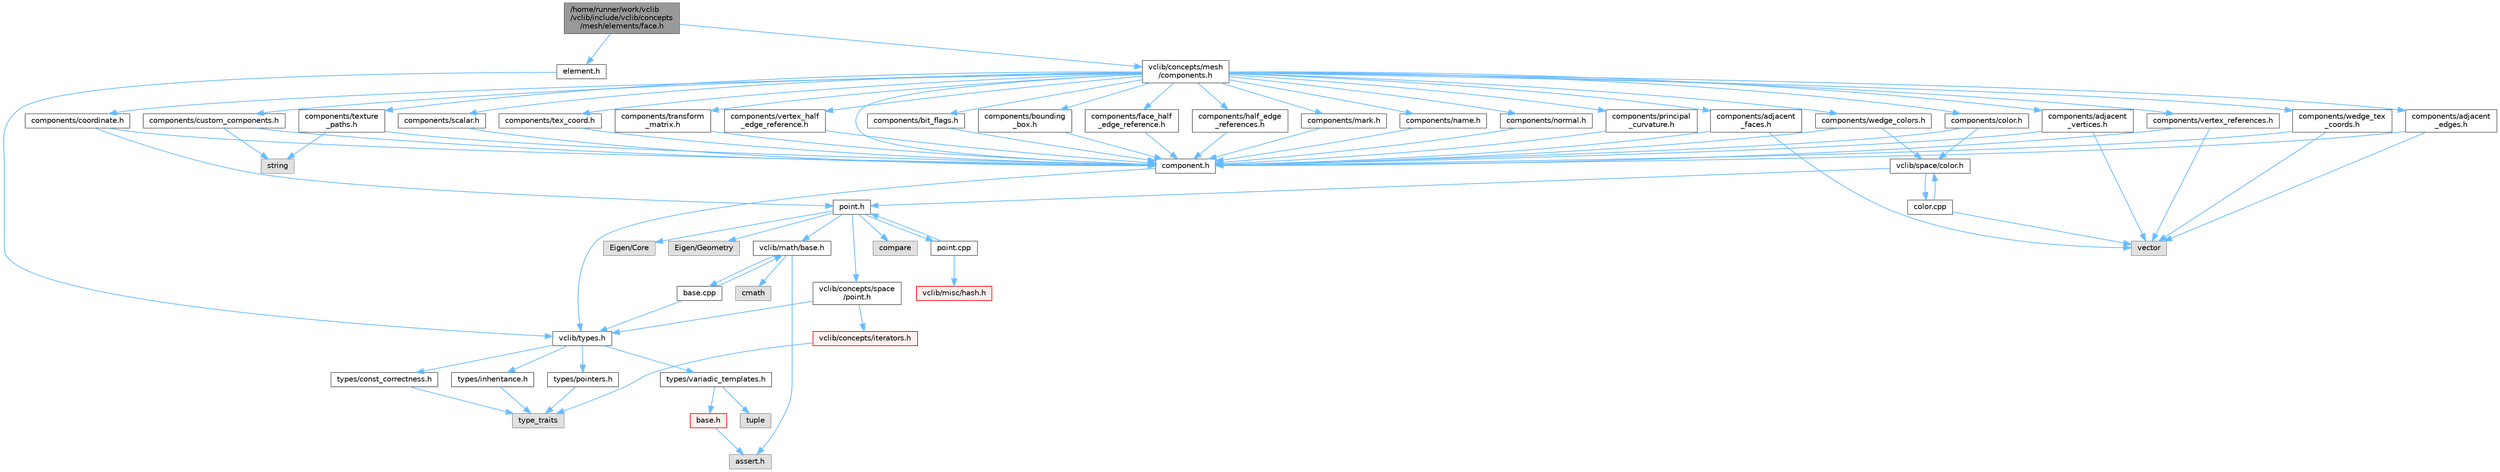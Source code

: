 digraph "/home/runner/work/vclib/vclib/include/vclib/concepts/mesh/elements/face.h"
{
 // LATEX_PDF_SIZE
  bgcolor="transparent";
  edge [fontname=Helvetica,fontsize=10,labelfontname=Helvetica,labelfontsize=10];
  node [fontname=Helvetica,fontsize=10,shape=box,height=0.2,width=0.4];
  Node1 [label="/home/runner/work/vclib\l/vclib/include/vclib/concepts\l/mesh/elements/face.h",height=0.2,width=0.4,color="gray40", fillcolor="grey60", style="filled", fontcolor="black",tooltip=" "];
  Node1 -> Node2 [color="steelblue1",style="solid"];
  Node2 [label="vclib/concepts/mesh\l/components.h",height=0.2,width=0.4,color="grey40", fillcolor="white", style="filled",URL="$concepts_2mesh_2components_8h.html",tooltip=" "];
  Node2 -> Node3 [color="steelblue1",style="solid"];
  Node3 [label="components/adjacent\l_edges.h",height=0.2,width=0.4,color="grey40", fillcolor="white", style="filled",URL="$concepts_2mesh_2components_2adjacent__edges_8h.html",tooltip=" "];
  Node3 -> Node4 [color="steelblue1",style="solid"];
  Node4 [label="vector",height=0.2,width=0.4,color="grey60", fillcolor="#E0E0E0", style="filled",tooltip=" "];
  Node3 -> Node5 [color="steelblue1",style="solid"];
  Node5 [label="component.h",height=0.2,width=0.4,color="grey40", fillcolor="white", style="filled",URL="$component_8h.html",tooltip=" "];
  Node5 -> Node6 [color="steelblue1",style="solid"];
  Node6 [label="vclib/types.h",height=0.2,width=0.4,color="grey40", fillcolor="white", style="filled",URL="$types_8h.html",tooltip=" "];
  Node6 -> Node7 [color="steelblue1",style="solid"];
  Node7 [label="types/const_correctness.h",height=0.2,width=0.4,color="grey40", fillcolor="white", style="filled",URL="$types_2const__correctness_8h.html",tooltip=" "];
  Node7 -> Node8 [color="steelblue1",style="solid"];
  Node8 [label="type_traits",height=0.2,width=0.4,color="grey60", fillcolor="#E0E0E0", style="filled",tooltip=" "];
  Node6 -> Node9 [color="steelblue1",style="solid"];
  Node9 [label="types/inheritance.h",height=0.2,width=0.4,color="grey40", fillcolor="white", style="filled",URL="$inheritance_8h.html",tooltip=" "];
  Node9 -> Node8 [color="steelblue1",style="solid"];
  Node6 -> Node10 [color="steelblue1",style="solid"];
  Node10 [label="types/pointers.h",height=0.2,width=0.4,color="grey40", fillcolor="white", style="filled",URL="$types_2pointers_8h.html",tooltip=" "];
  Node10 -> Node8 [color="steelblue1",style="solid"];
  Node6 -> Node11 [color="steelblue1",style="solid"];
  Node11 [label="types/variadic_templates.h",height=0.2,width=0.4,color="grey40", fillcolor="white", style="filled",URL="$variadic__templates_8h.html",tooltip=" "];
  Node11 -> Node12 [color="steelblue1",style="solid"];
  Node12 [label="base.h",height=0.2,width=0.4,color="red", fillcolor="#FFF0F0", style="filled",URL="$types_2base_8h.html",tooltip=" "];
  Node12 -> Node13 [color="steelblue1",style="solid"];
  Node13 [label="assert.h",height=0.2,width=0.4,color="grey60", fillcolor="#E0E0E0", style="filled",tooltip=" "];
  Node11 -> Node16 [color="steelblue1",style="solid"];
  Node16 [label="tuple",height=0.2,width=0.4,color="grey60", fillcolor="#E0E0E0", style="filled",tooltip=" "];
  Node2 -> Node17 [color="steelblue1",style="solid"];
  Node17 [label="components/adjacent\l_faces.h",height=0.2,width=0.4,color="grey40", fillcolor="white", style="filled",URL="$concepts_2mesh_2components_2adjacent__faces_8h.html",tooltip=" "];
  Node17 -> Node4 [color="steelblue1",style="solid"];
  Node17 -> Node5 [color="steelblue1",style="solid"];
  Node2 -> Node18 [color="steelblue1",style="solid"];
  Node18 [label="components/adjacent\l_vertices.h",height=0.2,width=0.4,color="grey40", fillcolor="white", style="filled",URL="$concepts_2mesh_2components_2adjacent__vertices_8h.html",tooltip=" "];
  Node18 -> Node4 [color="steelblue1",style="solid"];
  Node18 -> Node5 [color="steelblue1",style="solid"];
  Node2 -> Node19 [color="steelblue1",style="solid"];
  Node19 [label="components/bit_flags.h",height=0.2,width=0.4,color="grey40", fillcolor="white", style="filled",URL="$concepts_2mesh_2components_2bit__flags_8h.html",tooltip=" "];
  Node19 -> Node5 [color="steelblue1",style="solid"];
  Node2 -> Node20 [color="steelblue1",style="solid"];
  Node20 [label="components/bounding\l_box.h",height=0.2,width=0.4,color="grey40", fillcolor="white", style="filled",URL="$concepts_2mesh_2components_2bounding__box_8h.html",tooltip=" "];
  Node20 -> Node5 [color="steelblue1",style="solid"];
  Node2 -> Node21 [color="steelblue1",style="solid"];
  Node21 [label="components/color.h",height=0.2,width=0.4,color="grey40", fillcolor="white", style="filled",URL="$concepts_2mesh_2components_2color_8h.html",tooltip=" "];
  Node21 -> Node22 [color="steelblue1",style="solid"];
  Node22 [label="vclib/space/color.h",height=0.2,width=0.4,color="grey40", fillcolor="white", style="filled",URL="$space_2color_8h.html",tooltip=" "];
  Node22 -> Node23 [color="steelblue1",style="solid"];
  Node23 [label="point.h",height=0.2,width=0.4,color="grey40", fillcolor="white", style="filled",URL="$space_2point_8h.html",tooltip=" "];
  Node23 -> Node24 [color="steelblue1",style="solid"];
  Node24 [label="compare",height=0.2,width=0.4,color="grey60", fillcolor="#E0E0E0", style="filled",tooltip=" "];
  Node23 -> Node25 [color="steelblue1",style="solid"];
  Node25 [label="Eigen/Core",height=0.2,width=0.4,color="grey60", fillcolor="#E0E0E0", style="filled",tooltip=" "];
  Node23 -> Node26 [color="steelblue1",style="solid"];
  Node26 [label="Eigen/Geometry",height=0.2,width=0.4,color="grey60", fillcolor="#E0E0E0", style="filled",tooltip=" "];
  Node23 -> Node27 [color="steelblue1",style="solid"];
  Node27 [label="vclib/concepts/space\l/point.h",height=0.2,width=0.4,color="grey40", fillcolor="white", style="filled",URL="$concepts_2space_2point_8h.html",tooltip=" "];
  Node27 -> Node28 [color="steelblue1",style="solid"];
  Node28 [label="vclib/concepts/iterators.h",height=0.2,width=0.4,color="red", fillcolor="#FFF0F0", style="filled",URL="$concepts_2iterators_8h.html",tooltip=" "];
  Node28 -> Node8 [color="steelblue1",style="solid"];
  Node27 -> Node6 [color="steelblue1",style="solid"];
  Node23 -> Node30 [color="steelblue1",style="solid"];
  Node30 [label="vclib/math/base.h",height=0.2,width=0.4,color="grey40", fillcolor="white", style="filled",URL="$math_2base_8h.html",tooltip=" "];
  Node30 -> Node31 [color="steelblue1",style="solid"];
  Node31 [label="cmath",height=0.2,width=0.4,color="grey60", fillcolor="#E0E0E0", style="filled",tooltip=" "];
  Node30 -> Node13 [color="steelblue1",style="solid"];
  Node30 -> Node32 [color="steelblue1",style="solid"];
  Node32 [label="base.cpp",height=0.2,width=0.4,color="grey40", fillcolor="white", style="filled",URL="$base_8cpp.html",tooltip=" "];
  Node32 -> Node30 [color="steelblue1",style="solid"];
  Node32 -> Node6 [color="steelblue1",style="solid"];
  Node23 -> Node33 [color="steelblue1",style="solid"];
  Node33 [label="point.cpp",height=0.2,width=0.4,color="grey40", fillcolor="white", style="filled",URL="$point_8cpp.html",tooltip=" "];
  Node33 -> Node23 [color="steelblue1",style="solid"];
  Node33 -> Node34 [color="steelblue1",style="solid"];
  Node34 [label="vclib/misc/hash.h",height=0.2,width=0.4,color="red", fillcolor="#FFF0F0", style="filled",URL="$hash_8h.html",tooltip=" "];
  Node22 -> Node36 [color="steelblue1",style="solid"];
  Node36 [label="color.cpp",height=0.2,width=0.4,color="grey40", fillcolor="white", style="filled",URL="$space_2color_8cpp.html",tooltip=" "];
  Node36 -> Node22 [color="steelblue1",style="solid"];
  Node36 -> Node4 [color="steelblue1",style="solid"];
  Node21 -> Node5 [color="steelblue1",style="solid"];
  Node2 -> Node5 [color="steelblue1",style="solid"];
  Node2 -> Node37 [color="steelblue1",style="solid"];
  Node37 [label="components/coordinate.h",height=0.2,width=0.4,color="grey40", fillcolor="white", style="filled",URL="$concepts_2mesh_2components_2coordinate_8h.html",tooltip=" "];
  Node37 -> Node5 [color="steelblue1",style="solid"];
  Node37 -> Node23 [color="steelblue1",style="solid"];
  Node2 -> Node38 [color="steelblue1",style="solid"];
  Node38 [label="components/custom_components.h",height=0.2,width=0.4,color="grey40", fillcolor="white", style="filled",URL="$concepts_2mesh_2components_2custom__components_8h.html",tooltip=" "];
  Node38 -> Node5 [color="steelblue1",style="solid"];
  Node38 -> Node39 [color="steelblue1",style="solid"];
  Node39 [label="string",height=0.2,width=0.4,color="grey60", fillcolor="#E0E0E0", style="filled",tooltip=" "];
  Node2 -> Node40 [color="steelblue1",style="solid"];
  Node40 [label="components/face_half\l_edge_reference.h",height=0.2,width=0.4,color="grey40", fillcolor="white", style="filled",URL="$concepts_2mesh_2components_2face__half__edge__reference_8h.html",tooltip=" "];
  Node40 -> Node5 [color="steelblue1",style="solid"];
  Node2 -> Node41 [color="steelblue1",style="solid"];
  Node41 [label="components/half_edge\l_references.h",height=0.2,width=0.4,color="grey40", fillcolor="white", style="filled",URL="$concepts_2mesh_2components_2half__edge__references_8h.html",tooltip=" "];
  Node41 -> Node5 [color="steelblue1",style="solid"];
  Node2 -> Node42 [color="steelblue1",style="solid"];
  Node42 [label="components/mark.h",height=0.2,width=0.4,color="grey40", fillcolor="white", style="filled",URL="$concepts_2mesh_2components_2mark_8h.html",tooltip=" "];
  Node42 -> Node5 [color="steelblue1",style="solid"];
  Node2 -> Node43 [color="steelblue1",style="solid"];
  Node43 [label="components/name.h",height=0.2,width=0.4,color="grey40", fillcolor="white", style="filled",URL="$concepts_2mesh_2components_2name_8h.html",tooltip=" "];
  Node43 -> Node5 [color="steelblue1",style="solid"];
  Node2 -> Node44 [color="steelblue1",style="solid"];
  Node44 [label="components/normal.h",height=0.2,width=0.4,color="grey40", fillcolor="white", style="filled",URL="$concepts_2mesh_2components_2normal_8h.html",tooltip=" "];
  Node44 -> Node5 [color="steelblue1",style="solid"];
  Node2 -> Node45 [color="steelblue1",style="solid"];
  Node45 [label="components/principal\l_curvature.h",height=0.2,width=0.4,color="grey40", fillcolor="white", style="filled",URL="$concepts_2mesh_2components_2principal__curvature_8h.html",tooltip=" "];
  Node45 -> Node5 [color="steelblue1",style="solid"];
  Node2 -> Node46 [color="steelblue1",style="solid"];
  Node46 [label="components/scalar.h",height=0.2,width=0.4,color="grey40", fillcolor="white", style="filled",URL="$concepts_2mesh_2components_2scalar_8h.html",tooltip=" "];
  Node46 -> Node5 [color="steelblue1",style="solid"];
  Node2 -> Node47 [color="steelblue1",style="solid"];
  Node47 [label="components/tex_coord.h",height=0.2,width=0.4,color="grey40", fillcolor="white", style="filled",URL="$concepts_2mesh_2components_2tex__coord_8h.html",tooltip=" "];
  Node47 -> Node5 [color="steelblue1",style="solid"];
  Node2 -> Node48 [color="steelblue1",style="solid"];
  Node48 [label="components/texture\l_paths.h",height=0.2,width=0.4,color="grey40", fillcolor="white", style="filled",URL="$concepts_2mesh_2components_2texture__paths_8h.html",tooltip=" "];
  Node48 -> Node5 [color="steelblue1",style="solid"];
  Node48 -> Node39 [color="steelblue1",style="solid"];
  Node2 -> Node49 [color="steelblue1",style="solid"];
  Node49 [label="components/transform\l_matrix.h",height=0.2,width=0.4,color="grey40", fillcolor="white", style="filled",URL="$concepts_2mesh_2components_2transform__matrix_8h.html",tooltip=" "];
  Node49 -> Node5 [color="steelblue1",style="solid"];
  Node2 -> Node50 [color="steelblue1",style="solid"];
  Node50 [label="components/vertex_half\l_edge_reference.h",height=0.2,width=0.4,color="grey40", fillcolor="white", style="filled",URL="$concepts_2mesh_2components_2vertex__half__edge__reference_8h.html",tooltip=" "];
  Node50 -> Node5 [color="steelblue1",style="solid"];
  Node2 -> Node51 [color="steelblue1",style="solid"];
  Node51 [label="components/vertex_references.h",height=0.2,width=0.4,color="grey40", fillcolor="white", style="filled",URL="$concepts_2mesh_2components_2vertex__references_8h.html",tooltip=" "];
  Node51 -> Node5 [color="steelblue1",style="solid"];
  Node51 -> Node4 [color="steelblue1",style="solid"];
  Node2 -> Node52 [color="steelblue1",style="solid"];
  Node52 [label="components/wedge_colors.h",height=0.2,width=0.4,color="grey40", fillcolor="white", style="filled",URL="$concepts_2mesh_2components_2wedge__colors_8h.html",tooltip=" "];
  Node52 -> Node5 [color="steelblue1",style="solid"];
  Node52 -> Node22 [color="steelblue1",style="solid"];
  Node2 -> Node53 [color="steelblue1",style="solid"];
  Node53 [label="components/wedge_tex\l_coords.h",height=0.2,width=0.4,color="grey40", fillcolor="white", style="filled",URL="$concepts_2mesh_2components_2wedge__tex__coords_8h.html",tooltip=" "];
  Node53 -> Node4 [color="steelblue1",style="solid"];
  Node53 -> Node5 [color="steelblue1",style="solid"];
  Node1 -> Node54 [color="steelblue1",style="solid"];
  Node54 [label="element.h",height=0.2,width=0.4,color="grey40", fillcolor="white", style="filled",URL="$concepts_2mesh_2elements_2element_8h.html",tooltip=" "];
  Node54 -> Node6 [color="steelblue1",style="solid"];
}
